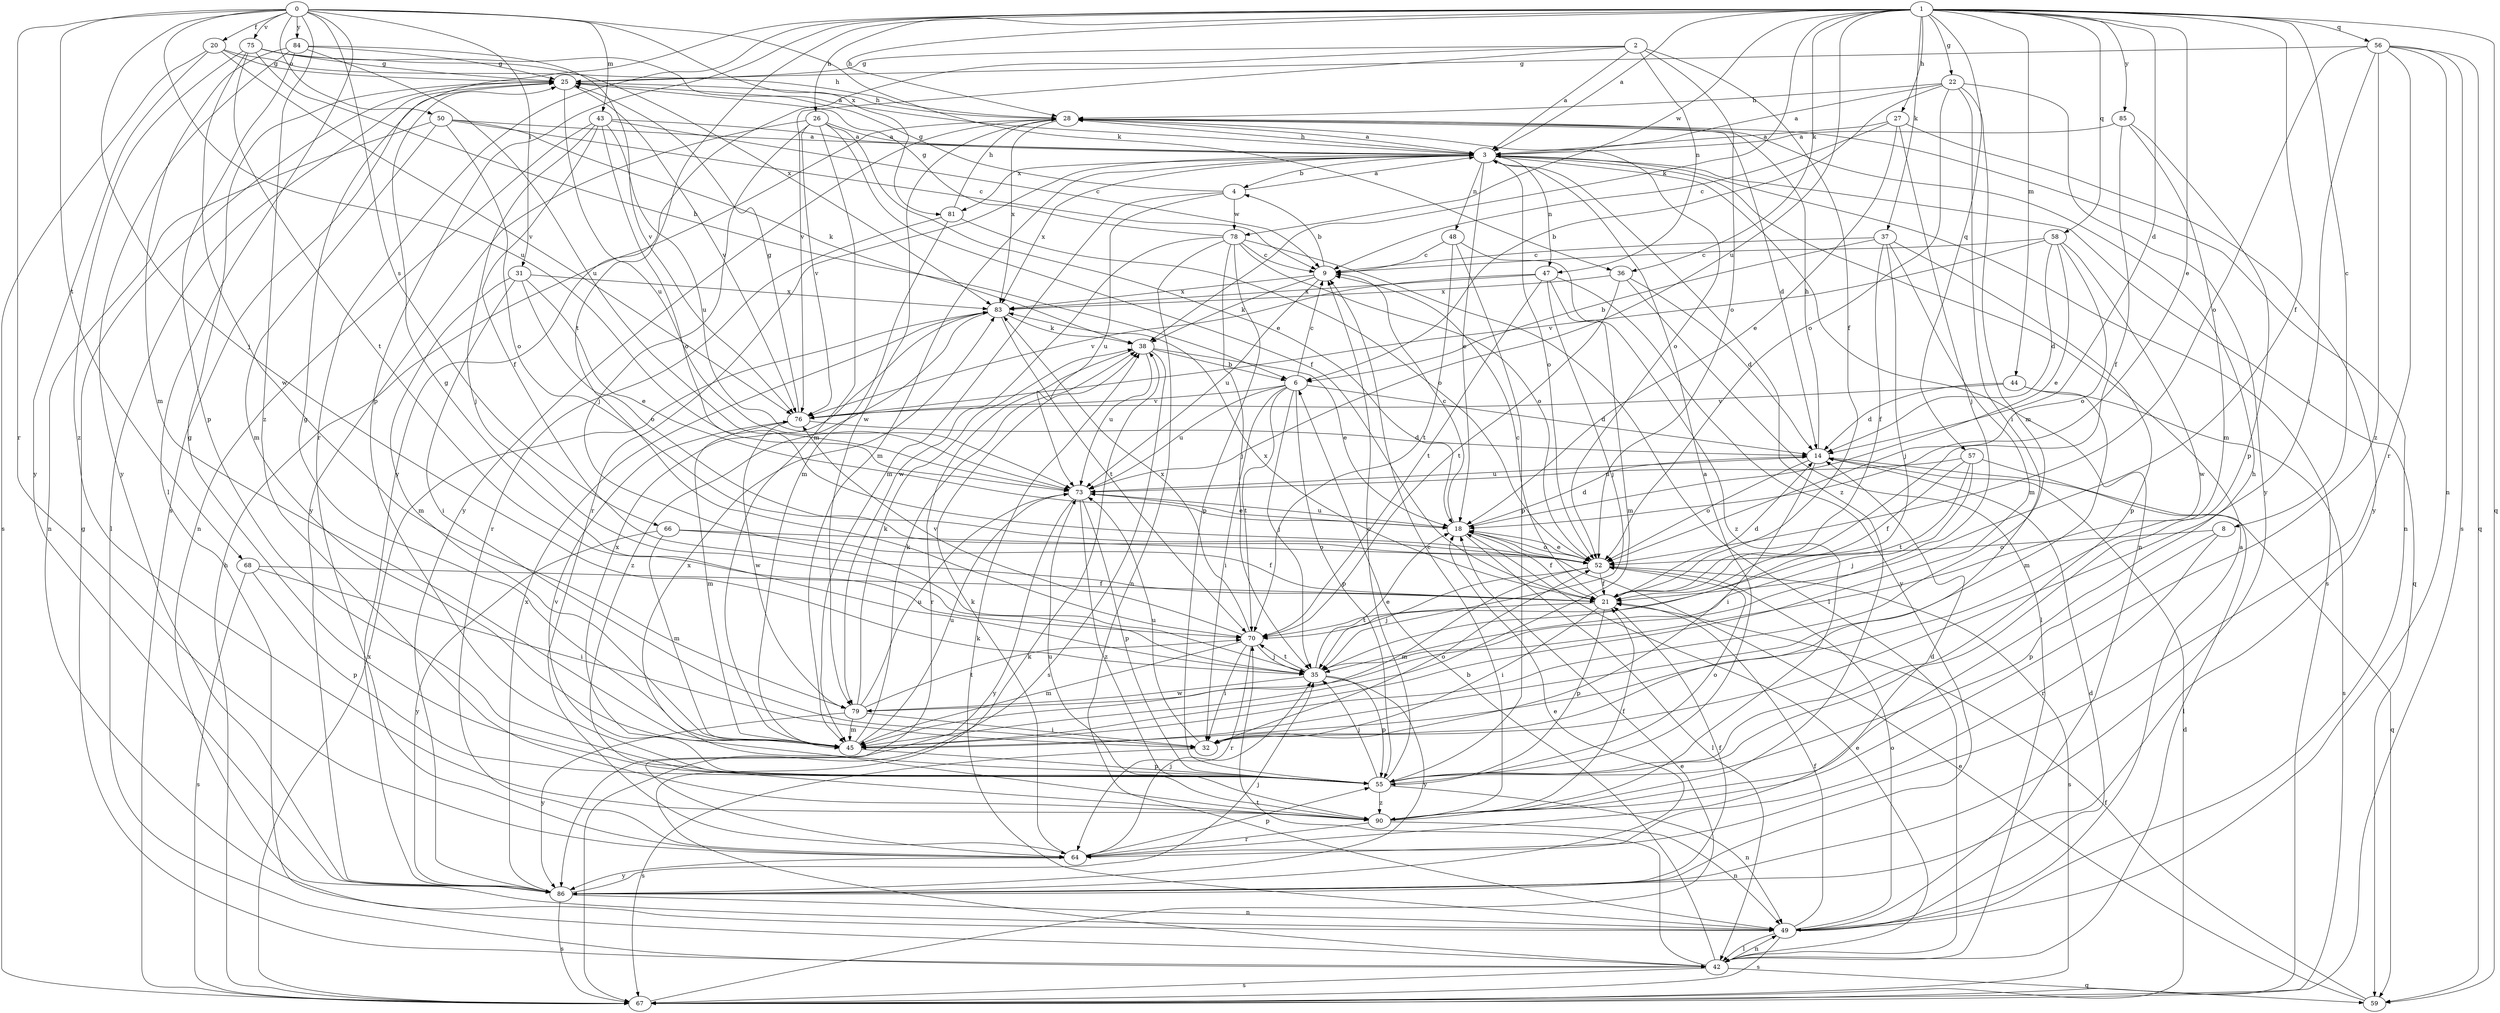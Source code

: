 strict digraph  {
0;
1;
2;
3;
4;
6;
8;
9;
14;
18;
20;
21;
22;
25;
26;
27;
28;
31;
32;
35;
36;
37;
38;
42;
43;
44;
45;
47;
48;
49;
50;
52;
55;
56;
57;
58;
59;
64;
66;
67;
68;
70;
73;
75;
76;
78;
79;
81;
83;
84;
85;
86;
90;
0 -> 20  [label=f];
0 -> 31  [label=i];
0 -> 35  [label=j];
0 -> 36  [label=k];
0 -> 42  [label=l];
0 -> 43  [label=m];
0 -> 50  [label=o];
0 -> 64  [label=r];
0 -> 66  [label=s];
0 -> 68  [label=t];
0 -> 73  [label=u];
0 -> 75  [label=v];
0 -> 81  [label=x];
0 -> 84  [label=y];
0 -> 90  [label=z];
1 -> 3  [label=a];
1 -> 8  [label=c];
1 -> 14  [label=d];
1 -> 18  [label=e];
1 -> 21  [label=f];
1 -> 22  [label=g];
1 -> 26  [label=h];
1 -> 27  [label=h];
1 -> 28  [label=h];
1 -> 36  [label=k];
1 -> 37  [label=k];
1 -> 38  [label=k];
1 -> 44  [label=m];
1 -> 55  [label=p];
1 -> 56  [label=q];
1 -> 57  [label=q];
1 -> 58  [label=q];
1 -> 59  [label=q];
1 -> 64  [label=r];
1 -> 67  [label=s];
1 -> 70  [label=t];
1 -> 73  [label=u];
1 -> 78  [label=w];
1 -> 85  [label=y];
2 -> 3  [label=a];
2 -> 21  [label=f];
2 -> 25  [label=g];
2 -> 47  [label=n];
2 -> 52  [label=o];
2 -> 76  [label=v];
2 -> 86  [label=y];
3 -> 4  [label=b];
3 -> 18  [label=e];
3 -> 28  [label=h];
3 -> 45  [label=m];
3 -> 47  [label=n];
3 -> 48  [label=n];
3 -> 49  [label=n];
3 -> 52  [label=o];
3 -> 59  [label=q];
3 -> 64  [label=r];
3 -> 67  [label=s];
3 -> 81  [label=x];
3 -> 83  [label=x];
3 -> 90  [label=z];
4 -> 3  [label=a];
4 -> 25  [label=g];
4 -> 45  [label=m];
4 -> 73  [label=u];
4 -> 78  [label=w];
6 -> 9  [label=c];
6 -> 14  [label=d];
6 -> 32  [label=i];
6 -> 35  [label=j];
6 -> 55  [label=p];
6 -> 70  [label=t];
6 -> 73  [label=u];
6 -> 76  [label=v];
8 -> 52  [label=o];
8 -> 55  [label=p];
8 -> 64  [label=r];
9 -> 4  [label=b];
9 -> 38  [label=k];
9 -> 73  [label=u];
9 -> 83  [label=x];
14 -> 28  [label=h];
14 -> 32  [label=i];
14 -> 52  [label=o];
14 -> 59  [label=q];
14 -> 73  [label=u];
18 -> 9  [label=c];
18 -> 14  [label=d];
18 -> 21  [label=f];
18 -> 42  [label=l];
18 -> 52  [label=o];
18 -> 73  [label=u];
20 -> 25  [label=g];
20 -> 28  [label=h];
20 -> 67  [label=s];
20 -> 76  [label=v];
20 -> 86  [label=y];
21 -> 9  [label=c];
21 -> 14  [label=d];
21 -> 32  [label=i];
21 -> 55  [label=p];
21 -> 70  [label=t];
21 -> 83  [label=x];
22 -> 3  [label=a];
22 -> 6  [label=b];
22 -> 28  [label=h];
22 -> 32  [label=i];
22 -> 45  [label=m];
22 -> 52  [label=o];
22 -> 86  [label=y];
25 -> 28  [label=h];
25 -> 42  [label=l];
25 -> 73  [label=u];
25 -> 76  [label=v];
26 -> 3  [label=a];
26 -> 18  [label=e];
26 -> 21  [label=f];
26 -> 35  [label=j];
26 -> 45  [label=m];
26 -> 76  [label=v];
26 -> 86  [label=y];
27 -> 3  [label=a];
27 -> 9  [label=c];
27 -> 18  [label=e];
27 -> 35  [label=j];
27 -> 86  [label=y];
28 -> 3  [label=a];
28 -> 14  [label=d];
28 -> 49  [label=n];
28 -> 52  [label=o];
28 -> 79  [label=w];
28 -> 83  [label=x];
28 -> 86  [label=y];
31 -> 18  [label=e];
31 -> 32  [label=i];
31 -> 45  [label=m];
31 -> 52  [label=o];
31 -> 83  [label=x];
32 -> 52  [label=o];
32 -> 67  [label=s];
32 -> 73  [label=u];
35 -> 18  [label=e];
35 -> 25  [label=g];
35 -> 55  [label=p];
35 -> 70  [label=t];
35 -> 79  [label=w];
35 -> 86  [label=y];
36 -> 14  [label=d];
36 -> 42  [label=l];
36 -> 70  [label=t];
36 -> 83  [label=x];
37 -> 6  [label=b];
37 -> 9  [label=c];
37 -> 21  [label=f];
37 -> 35  [label=j];
37 -> 45  [label=m];
37 -> 55  [label=p];
38 -> 6  [label=b];
38 -> 18  [label=e];
38 -> 64  [label=r];
38 -> 67  [label=s];
38 -> 73  [label=u];
42 -> 6  [label=b];
42 -> 18  [label=e];
42 -> 25  [label=g];
42 -> 38  [label=k];
42 -> 49  [label=n];
42 -> 59  [label=q];
42 -> 67  [label=s];
42 -> 70  [label=t];
43 -> 3  [label=a];
43 -> 9  [label=c];
43 -> 21  [label=f];
43 -> 35  [label=j];
43 -> 49  [label=n];
43 -> 52  [label=o];
43 -> 73  [label=u];
44 -> 14  [label=d];
44 -> 45  [label=m];
44 -> 67  [label=s];
44 -> 76  [label=v];
45 -> 25  [label=g];
45 -> 38  [label=k];
45 -> 55  [label=p];
45 -> 73  [label=u];
47 -> 35  [label=j];
47 -> 45  [label=m];
47 -> 70  [label=t];
47 -> 76  [label=v];
47 -> 83  [label=x];
47 -> 86  [label=y];
48 -> 9  [label=c];
48 -> 55  [label=p];
48 -> 70  [label=t];
48 -> 90  [label=z];
49 -> 3  [label=a];
49 -> 14  [label=d];
49 -> 21  [label=f];
49 -> 38  [label=k];
49 -> 42  [label=l];
49 -> 52  [label=o];
49 -> 67  [label=s];
50 -> 3  [label=a];
50 -> 9  [label=c];
50 -> 38  [label=k];
50 -> 45  [label=m];
50 -> 49  [label=n];
50 -> 52  [label=o];
52 -> 18  [label=e];
52 -> 21  [label=f];
52 -> 35  [label=j];
52 -> 45  [label=m];
52 -> 67  [label=s];
55 -> 3  [label=a];
55 -> 9  [label=c];
55 -> 25  [label=g];
55 -> 35  [label=j];
55 -> 49  [label=n];
55 -> 52  [label=o];
55 -> 76  [label=v];
55 -> 83  [label=x];
55 -> 90  [label=z];
56 -> 25  [label=g];
56 -> 32  [label=i];
56 -> 49  [label=n];
56 -> 52  [label=o];
56 -> 59  [label=q];
56 -> 64  [label=r];
56 -> 67  [label=s];
56 -> 90  [label=z];
57 -> 21  [label=f];
57 -> 35  [label=j];
57 -> 42  [label=l];
57 -> 70  [label=t];
57 -> 73  [label=u];
58 -> 9  [label=c];
58 -> 14  [label=d];
58 -> 18  [label=e];
58 -> 52  [label=o];
58 -> 76  [label=v];
58 -> 79  [label=w];
59 -> 18  [label=e];
59 -> 21  [label=f];
64 -> 14  [label=d];
64 -> 35  [label=j];
64 -> 38  [label=k];
64 -> 55  [label=p];
64 -> 86  [label=y];
66 -> 21  [label=f];
66 -> 45  [label=m];
66 -> 52  [label=o];
66 -> 86  [label=y];
67 -> 14  [label=d];
67 -> 18  [label=e];
67 -> 28  [label=h];
67 -> 83  [label=x];
68 -> 21  [label=f];
68 -> 32  [label=i];
68 -> 55  [label=p];
68 -> 67  [label=s];
70 -> 32  [label=i];
70 -> 35  [label=j];
70 -> 45  [label=m];
70 -> 64  [label=r];
70 -> 76  [label=v];
70 -> 83  [label=x];
73 -> 18  [label=e];
73 -> 55  [label=p];
73 -> 86  [label=y];
73 -> 90  [label=z];
75 -> 3  [label=a];
75 -> 6  [label=b];
75 -> 25  [label=g];
75 -> 70  [label=t];
75 -> 79  [label=w];
75 -> 83  [label=x];
75 -> 90  [label=z];
76 -> 14  [label=d];
76 -> 25  [label=g];
76 -> 45  [label=m];
76 -> 79  [label=w];
78 -> 9  [label=c];
78 -> 25  [label=g];
78 -> 35  [label=j];
78 -> 42  [label=l];
78 -> 49  [label=n];
78 -> 52  [label=o];
78 -> 55  [label=p];
78 -> 79  [label=w];
79 -> 32  [label=i];
79 -> 38  [label=k];
79 -> 45  [label=m];
79 -> 70  [label=t];
79 -> 73  [label=u];
79 -> 86  [label=y];
81 -> 28  [label=h];
81 -> 45  [label=m];
81 -> 52  [label=o];
81 -> 64  [label=r];
83 -> 38  [label=k];
83 -> 70  [label=t];
83 -> 90  [label=z];
84 -> 25  [label=g];
84 -> 45  [label=m];
84 -> 55  [label=p];
84 -> 73  [label=u];
84 -> 76  [label=v];
84 -> 86  [label=y];
85 -> 3  [label=a];
85 -> 21  [label=f];
85 -> 45  [label=m];
85 -> 55  [label=p];
86 -> 18  [label=e];
86 -> 21  [label=f];
86 -> 35  [label=j];
86 -> 49  [label=n];
86 -> 67  [label=s];
86 -> 83  [label=x];
90 -> 9  [label=c];
90 -> 21  [label=f];
90 -> 28  [label=h];
90 -> 49  [label=n];
90 -> 64  [label=r];
90 -> 73  [label=u];
90 -> 83  [label=x];
}

